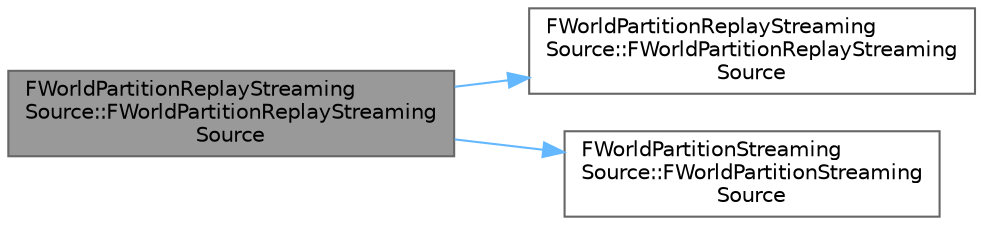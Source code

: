 digraph "FWorldPartitionReplayStreamingSource::FWorldPartitionReplayStreamingSource"
{
 // INTERACTIVE_SVG=YES
 // LATEX_PDF_SIZE
  bgcolor="transparent";
  edge [fontname=Helvetica,fontsize=10,labelfontname=Helvetica,labelfontsize=10];
  node [fontname=Helvetica,fontsize=10,shape=box,height=0.2,width=0.4];
  rankdir="LR";
  Node1 [id="Node000001",label="FWorldPartitionReplayStreaming\lSource::FWorldPartitionReplayStreaming\lSource",height=0.2,width=0.4,color="gray40", fillcolor="grey60", style="filled", fontcolor="black",tooltip=" "];
  Node1 -> Node2 [id="edge1_Node000001_Node000002",color="steelblue1",style="solid",tooltip=" "];
  Node2 [id="Node000002",label="FWorldPartitionReplayStreaming\lSource::FWorldPartitionReplayStreaming\lSource",height=0.2,width=0.4,color="grey40", fillcolor="white", style="filled",URL="$de/d2d/structFWorldPartitionReplayStreamingSource.html#ab56086654ba83fe73b6048d8a4df2e07",tooltip=" "];
  Node1 -> Node3 [id="edge2_Node000001_Node000003",color="steelblue1",style="solid",tooltip=" "];
  Node3 [id="Node000003",label="FWorldPartitionStreaming\lSource::FWorldPartitionStreaming\lSource",height=0.2,width=0.4,color="grey40", fillcolor="white", style="filled",URL="$d0/d3b/structFWorldPartitionStreamingSource.html#a67c0e39fb129749ba35b84d7dbf8e132",tooltip=" "];
}

